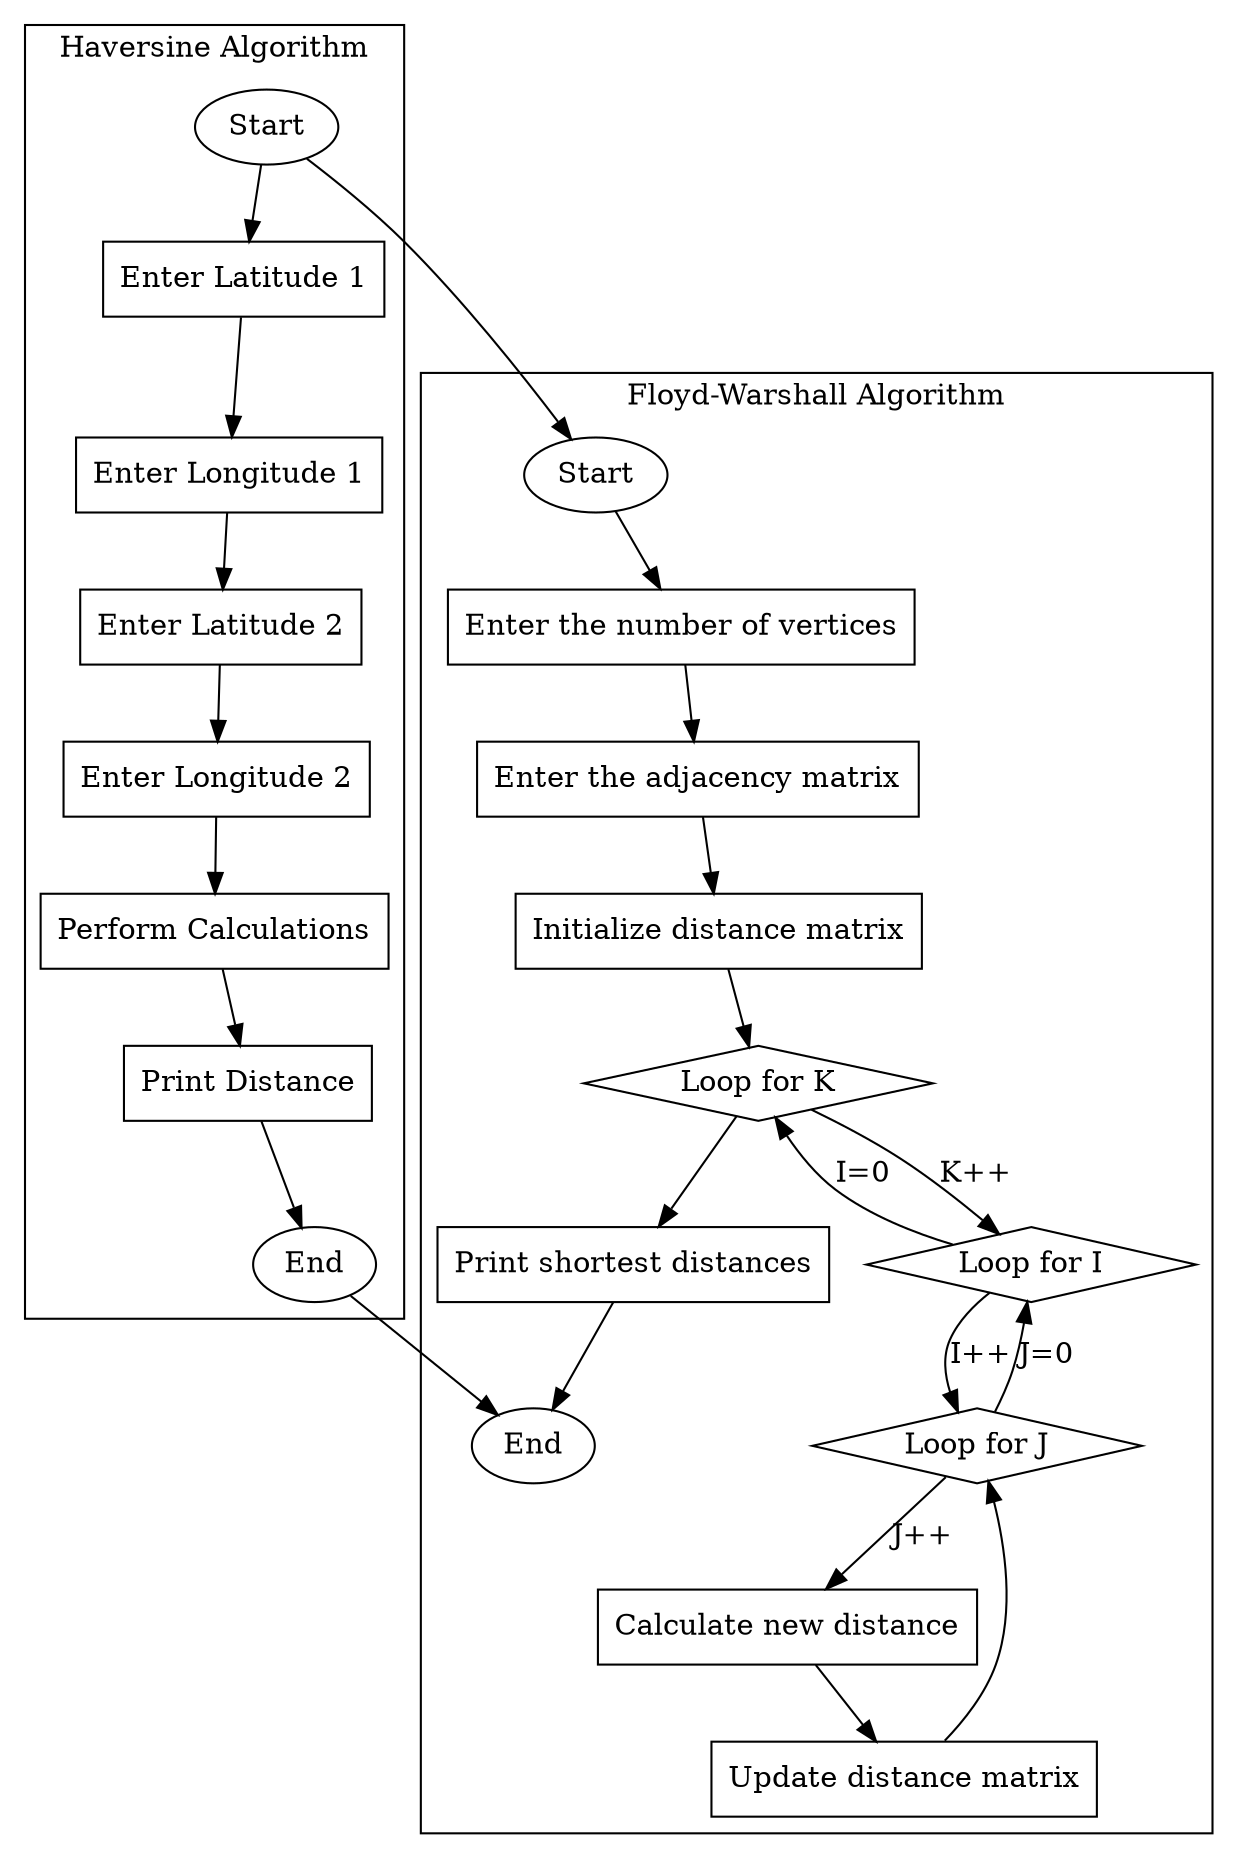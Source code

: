 digraph algorithms {
    // Haversine Algorithm
    subgraph cluster_haversine {
        label="Haversine Algorithm";
        // Nodes
        start_h [shape=ellipse, label="Start"];
        input1_h [shape=box, label="Enter Latitude 1"];
        input2_h [shape=box, label="Enter Longitude 1"];
        input3_h [shape=box, label="Enter Latitude 2"];
        input4_h [shape=box, label="Enter Longitude 2"];
        calculations_h [shape=box, label="Perform Calculations"];
        output_h [shape=box, label="Print Distance"];
        end_h [shape=ellipse, label="End"];

        // Edges
        start_h -> input1_h;
        input1_h -> input2_h;
        input2_h -> input3_h;
        input3_h -> input4_h;
        input4_h -> calculations_h;
        calculations_h -> output_h;
        output_h -> end_h;
    }

    // Floyd-Warshall Algorithm
    subgraph cluster_floyd_warshall {
        label="Floyd-Warshall Algorithm";
        // Nodes
        start_f [shape=ellipse, label="Start"];
        inputVertices_f [shape=box, label="Enter the number of vertices"];
        inputEdges_f [shape=box, label="Enter the adjacency matrix"];
        initialize_f [shape=box, label="Initialize distance matrix"];
        loopK_f [shape=diamond, label="Loop for K"];
        loopI_f [shape=diamond, label="Loop for I"];
        loopJ_f [shape=diamond, label="Loop for J"];
        calculateDistance_f [shape=box, label="Calculate new distance"];
        updateDistance_f [shape=box, label="Update distance matrix"];
        output_f [shape=box, label="Print shortest distances"];
        end_f [shape=ellipse, label="End"];

        // Edges
        start_f -> inputVertices_f;
        inputVertices_f -> inputEdges_f;
        inputEdges_f -> initialize_f;
        initialize_f -> loopK_f;
        loopK_f -> loopI_f [label="K++"];
        loopI_f -> loopJ_f [label="I++"];
        loopJ_f -> calculateDistance_f [label="J++"];
        calculateDistance_f -> updateDistance_f;
        updateDistance_f -> loopJ_f;
        loopJ_f -> loopI_f [label="J=0"];
        loopI_f -> loopK_f [label="I=0"];
        loopK_f -> output_f;
        output_f -> end_f;
    }

    // Combined Graph
    start_h -> start_f;
    end_h -> end_f;
}